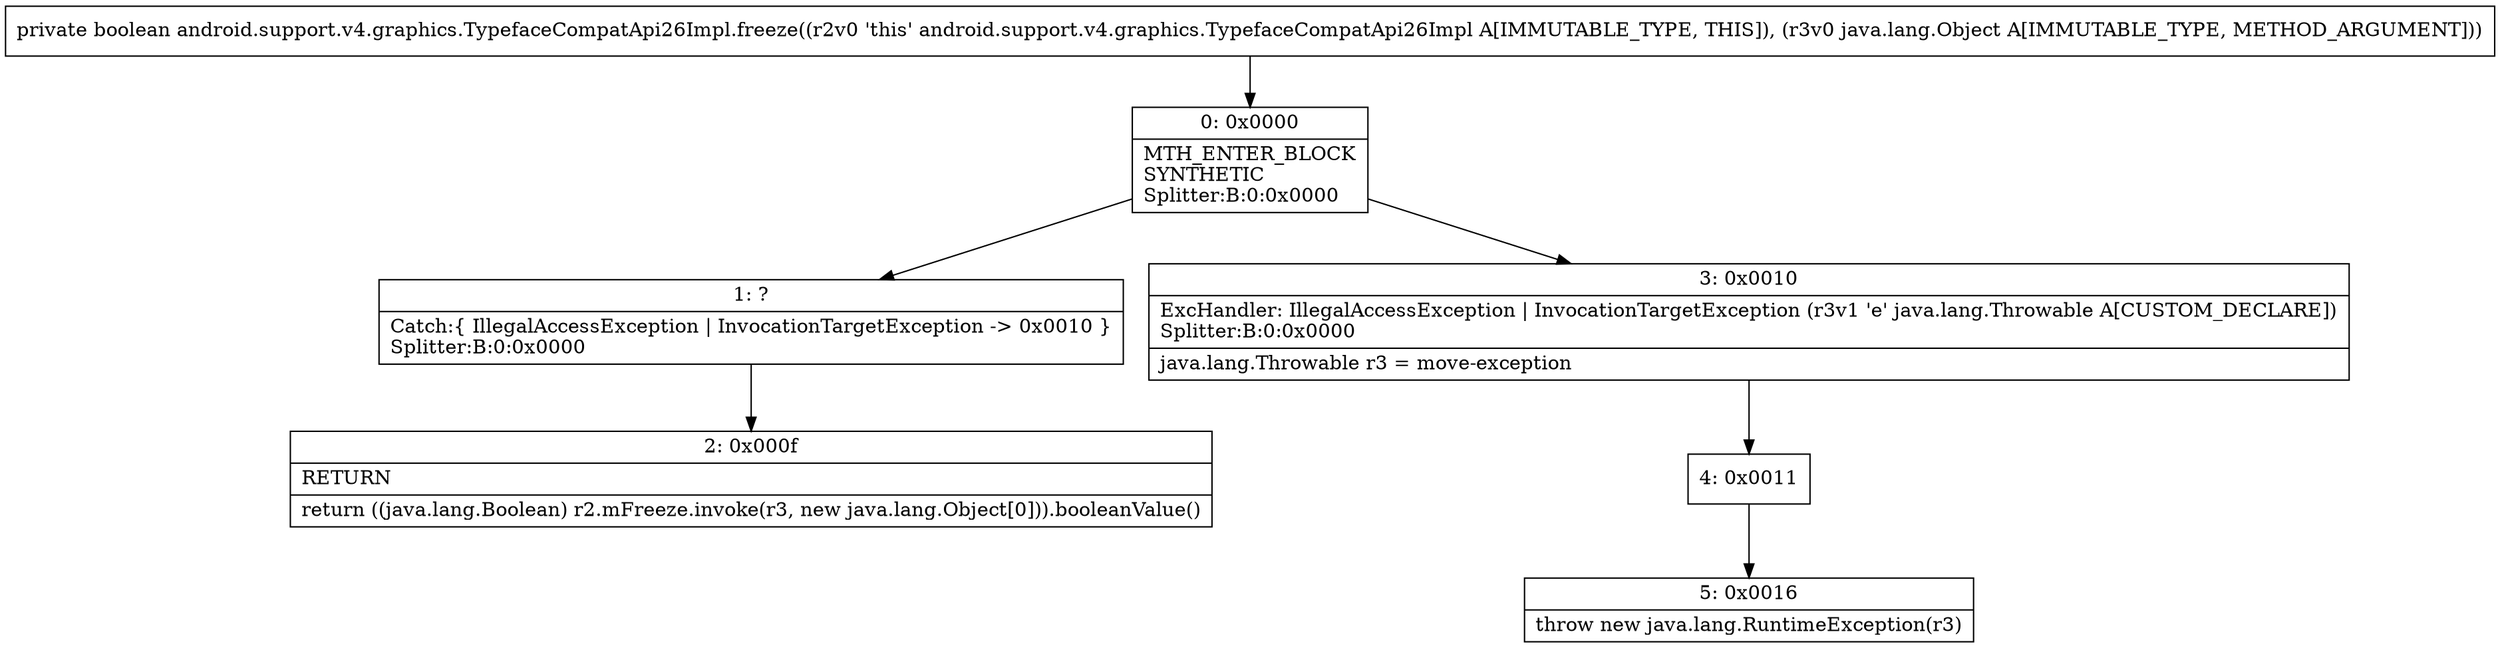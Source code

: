 digraph "CFG forandroid.support.v4.graphics.TypefaceCompatApi26Impl.freeze(Ljava\/lang\/Object;)Z" {
Node_0 [shape=record,label="{0\:\ 0x0000|MTH_ENTER_BLOCK\lSYNTHETIC\lSplitter:B:0:0x0000\l}"];
Node_1 [shape=record,label="{1\:\ ?|Catch:\{ IllegalAccessException \| InvocationTargetException \-\> 0x0010 \}\lSplitter:B:0:0x0000\l}"];
Node_2 [shape=record,label="{2\:\ 0x000f|RETURN\l|return ((java.lang.Boolean) r2.mFreeze.invoke(r3, new java.lang.Object[0])).booleanValue()\l}"];
Node_3 [shape=record,label="{3\:\ 0x0010|ExcHandler: IllegalAccessException \| InvocationTargetException (r3v1 'e' java.lang.Throwable A[CUSTOM_DECLARE])\lSplitter:B:0:0x0000\l|java.lang.Throwable r3 = move\-exception\l}"];
Node_4 [shape=record,label="{4\:\ 0x0011}"];
Node_5 [shape=record,label="{5\:\ 0x0016|throw new java.lang.RuntimeException(r3)\l}"];
MethodNode[shape=record,label="{private boolean android.support.v4.graphics.TypefaceCompatApi26Impl.freeze((r2v0 'this' android.support.v4.graphics.TypefaceCompatApi26Impl A[IMMUTABLE_TYPE, THIS]), (r3v0 java.lang.Object A[IMMUTABLE_TYPE, METHOD_ARGUMENT])) }"];
MethodNode -> Node_0;
Node_0 -> Node_1;
Node_0 -> Node_3;
Node_1 -> Node_2;
Node_3 -> Node_4;
Node_4 -> Node_5;
}

